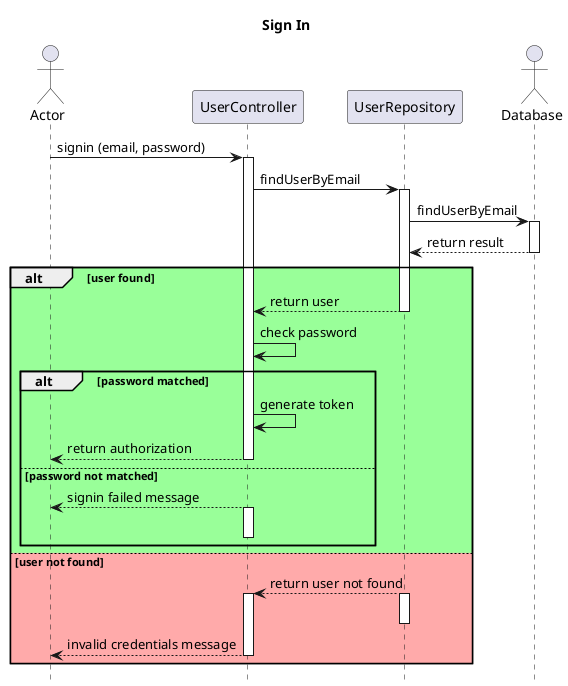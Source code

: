 @startuml Signin
hide footbox
title Sign In

actor Actor as actor
participant UserController as controller
participant UserRepository as repo
actor Database as database

actor -> controller : signin (email, password)
activate controller
controller -> repo : findUserByEmail
activate repo
repo -> database : findUserByEmail
activate database
database --> repo : return result
deactivate database

alt #99FF99 user found
repo --> controller : return user
deactivate repo
controller -> controller : check password
    alt password matched
    controller -> controller : generate token
    controller --> actor : return authorization
    deactivate controller
    else password not matched
    controller --> actor : signin failed message
    activate controller
    deactivate controller
    end
else #FFAAAA user not found
repo --> controller : return user not found
activate repo
deactivate repo
activate controller
controller --> actor : invalid credentials message
deactivate controller
end
@enduml
